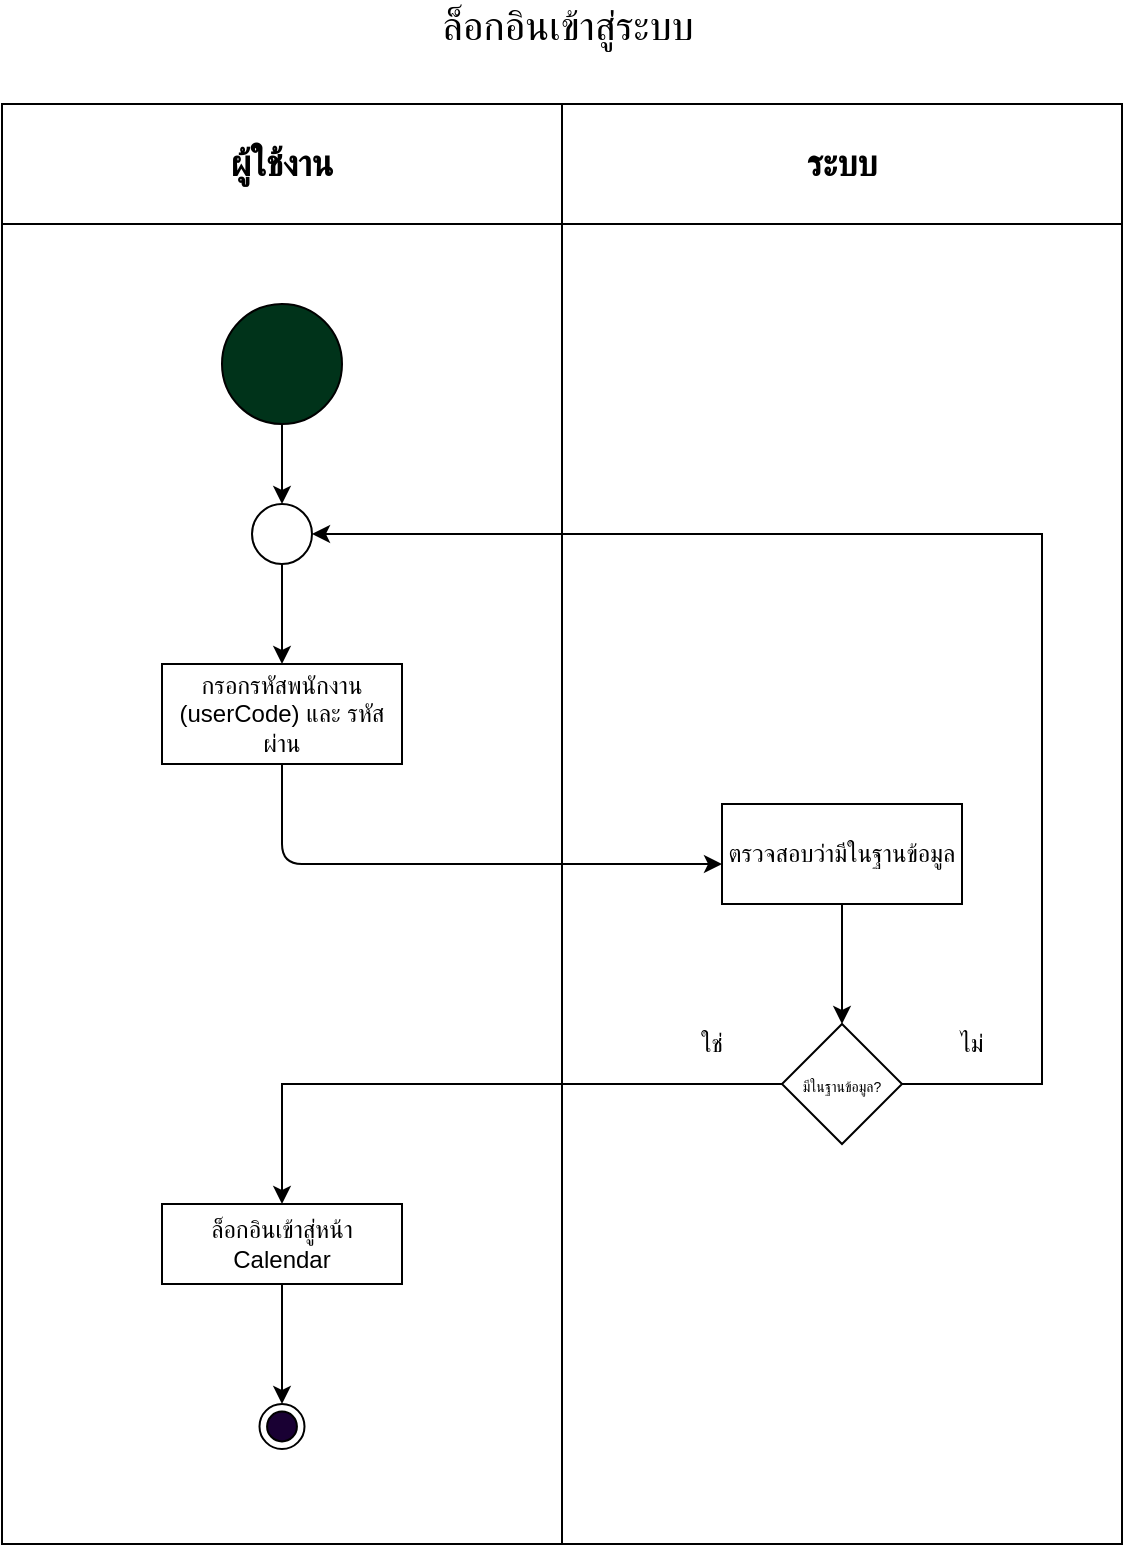 <mxfile version="15.1.4" type="github">
  <diagram id="xy2y00OZExUv7i6m-re5" name="Page-1">
    <mxGraphModel dx="1824" dy="834" grid="1" gridSize="10" guides="1" tooltips="1" connect="1" arrows="1" fold="1" page="1" pageScale="1" pageWidth="850" pageHeight="1100" math="0" shadow="0">
      <root>
        <mxCell id="0" />
        <mxCell id="1" parent="0" />
        <mxCell id="o8Gij-xZNaGj4_QO73di-31" value="" style="rounded=0;whiteSpace=wrap;html=1;" vertex="1" parent="1">
          <mxGeometry x="130" y="120" width="560" height="720" as="geometry" />
        </mxCell>
        <mxCell id="o8Gij-xZNaGj4_QO73di-33" value="" style="rounded=0;whiteSpace=wrap;html=1;" vertex="1" parent="1">
          <mxGeometry x="130" y="120" width="280" height="60" as="geometry" />
        </mxCell>
        <mxCell id="o8Gij-xZNaGj4_QO73di-34" value="" style="rounded=0;whiteSpace=wrap;html=1;" vertex="1" parent="1">
          <mxGeometry x="410" y="120" width="280" height="60" as="geometry" />
        </mxCell>
        <mxCell id="o8Gij-xZNaGj4_QO73di-35" value="&lt;font style=&quot;font-size: 18px&quot;&gt;&lt;b&gt;ผู้ใช้งาน&lt;/b&gt;&lt;/font&gt;" style="text;html=1;strokeColor=none;fillColor=none;align=center;verticalAlign=middle;whiteSpace=wrap;rounded=0;" vertex="1" parent="1">
          <mxGeometry x="225" y="140" width="90" height="20" as="geometry" />
        </mxCell>
        <mxCell id="o8Gij-xZNaGj4_QO73di-36" value="&lt;font style=&quot;font-size: 18px&quot;&gt;&lt;b&gt;ระบบ&lt;/b&gt;&lt;/font&gt;" style="text;html=1;strokeColor=none;fillColor=none;align=center;verticalAlign=middle;whiteSpace=wrap;rounded=0;" vertex="1" parent="1">
          <mxGeometry x="505" y="140" width="90" height="20" as="geometry" />
        </mxCell>
        <mxCell id="o8Gij-xZNaGj4_QO73di-40" value="" style="edgeStyle=orthogonalEdgeStyle;rounded=0;orthogonalLoop=1;jettySize=auto;html=1;entryX=0.5;entryY=0;entryDx=0;entryDy=0;" edge="1" parent="1" source="o8Gij-xZNaGj4_QO73di-37" target="o8Gij-xZNaGj4_QO73di-38">
          <mxGeometry relative="1" as="geometry" />
        </mxCell>
        <mxCell id="o8Gij-xZNaGj4_QO73di-37" value="" style="ellipse;whiteSpace=wrap;html=1;aspect=fixed;fillColor=#00331A;" vertex="1" parent="1">
          <mxGeometry x="240" y="220" width="60" height="60" as="geometry" />
        </mxCell>
        <mxCell id="o8Gij-xZNaGj4_QO73di-41" value="" style="edgeStyle=orthogonalEdgeStyle;rounded=0;orthogonalLoop=1;jettySize=auto;html=1;" edge="1" parent="1" source="o8Gij-xZNaGj4_QO73di-38" target="o8Gij-xZNaGj4_QO73di-39">
          <mxGeometry relative="1" as="geometry" />
        </mxCell>
        <mxCell id="o8Gij-xZNaGj4_QO73di-38" value="" style="ellipse;whiteSpace=wrap;html=1;aspect=fixed;fillColor=#FFFFFF;" vertex="1" parent="1">
          <mxGeometry x="255" y="320" width="30" height="30" as="geometry" />
        </mxCell>
        <mxCell id="o8Gij-xZNaGj4_QO73di-39" value="กรอกรหัสพนักงาน (userCode) และ รหัสผ่าน" style="rounded=0;whiteSpace=wrap;html=1;fillColor=#FFFFFF;" vertex="1" parent="1">
          <mxGeometry x="210" y="400" width="120" height="50" as="geometry" />
        </mxCell>
        <mxCell id="o8Gij-xZNaGj4_QO73di-43" value="" style="edgeStyle=segmentEdgeStyle;endArrow=classic;html=1;exitX=0.5;exitY=1;exitDx=0;exitDy=0;" edge="1" parent="1" source="o8Gij-xZNaGj4_QO73di-39" target="o8Gij-xZNaGj4_QO73di-45">
          <mxGeometry width="50" height="50" relative="1" as="geometry">
            <mxPoint x="370" y="560" as="sourcePoint" />
            <mxPoint x="370" y="500" as="targetPoint" />
            <Array as="points">
              <mxPoint x="270" y="500" />
            </Array>
          </mxGeometry>
        </mxCell>
        <mxCell id="o8Gij-xZNaGj4_QO73di-44" value="" style="endArrow=none;html=1;entryX=0;entryY=1;entryDx=0;entryDy=0;exitX=0.5;exitY=1;exitDx=0;exitDy=0;" edge="1" parent="1" source="o8Gij-xZNaGj4_QO73di-31" target="o8Gij-xZNaGj4_QO73di-34">
          <mxGeometry width="50" height="50" relative="1" as="geometry">
            <mxPoint x="370" y="330" as="sourcePoint" />
            <mxPoint x="420" y="280" as="targetPoint" />
            <Array as="points" />
          </mxGeometry>
        </mxCell>
        <mxCell id="o8Gij-xZNaGj4_QO73di-47" value="" style="edgeStyle=orthogonalEdgeStyle;rounded=0;orthogonalLoop=1;jettySize=auto;html=1;" edge="1" parent="1" source="o8Gij-xZNaGj4_QO73di-45" target="o8Gij-xZNaGj4_QO73di-46">
          <mxGeometry relative="1" as="geometry" />
        </mxCell>
        <mxCell id="o8Gij-xZNaGj4_QO73di-45" value="ตรวจสอบว่ามีในฐานข้อมูล" style="rounded=0;whiteSpace=wrap;html=1;fillColor=#FFFFFF;" vertex="1" parent="1">
          <mxGeometry x="490" y="470" width="120" height="50" as="geometry" />
        </mxCell>
        <mxCell id="o8Gij-xZNaGj4_QO73di-49" value="" style="edgeStyle=orthogonalEdgeStyle;rounded=0;orthogonalLoop=1;jettySize=auto;html=1;" edge="1" parent="1" source="o8Gij-xZNaGj4_QO73di-46" target="o8Gij-xZNaGj4_QO73di-38">
          <mxGeometry relative="1" as="geometry">
            <mxPoint x="425" y="335" as="targetPoint" />
            <Array as="points">
              <mxPoint x="650" y="610" />
              <mxPoint x="650" y="335" />
            </Array>
          </mxGeometry>
        </mxCell>
        <mxCell id="o8Gij-xZNaGj4_QO73di-54" value="" style="edgeStyle=orthogonalEdgeStyle;rounded=0;orthogonalLoop=1;jettySize=auto;html=1;" edge="1" parent="1" source="o8Gij-xZNaGj4_QO73di-46" target="o8Gij-xZNaGj4_QO73di-52">
          <mxGeometry relative="1" as="geometry">
            <mxPoint x="270" y="650.029" as="targetPoint" />
          </mxGeometry>
        </mxCell>
        <mxCell id="o8Gij-xZNaGj4_QO73di-46" value="&lt;font style=&quot;font-size: 7px&quot;&gt;มีในฐานข้อมูล?&lt;/font&gt;" style="rhombus;whiteSpace=wrap;html=1;fillColor=#FFFFFF;" vertex="1" parent="1">
          <mxGeometry x="520" y="580" width="60" height="60" as="geometry" />
        </mxCell>
        <mxCell id="o8Gij-xZNaGj4_QO73di-50" value="ไม่" style="text;html=1;strokeColor=none;fillColor=none;align=center;verticalAlign=middle;whiteSpace=wrap;rounded=0;" vertex="1" parent="1">
          <mxGeometry x="595" y="580" width="40" height="20" as="geometry" />
        </mxCell>
        <mxCell id="o8Gij-xZNaGj4_QO73di-58" value="" style="edgeStyle=orthogonalEdgeStyle;rounded=0;orthogonalLoop=1;jettySize=auto;html=1;entryX=0.5;entryY=0;entryDx=0;entryDy=0;" edge="1" parent="1" source="o8Gij-xZNaGj4_QO73di-52" target="o8Gij-xZNaGj4_QO73di-56">
          <mxGeometry relative="1" as="geometry" />
        </mxCell>
        <mxCell id="o8Gij-xZNaGj4_QO73di-52" value="ล็อกอินเข้าสู่หน้า Calendar" style="rounded=0;whiteSpace=wrap;html=1;fillColor=#FFFFFF;" vertex="1" parent="1">
          <mxGeometry x="210" y="670" width="120" height="40" as="geometry" />
        </mxCell>
        <mxCell id="o8Gij-xZNaGj4_QO73di-55" value="ใช่" style="text;html=1;strokeColor=none;fillColor=none;align=center;verticalAlign=middle;whiteSpace=wrap;rounded=0;" vertex="1" parent="1">
          <mxGeometry x="465" y="580" width="40" height="20" as="geometry" />
        </mxCell>
        <mxCell id="o8Gij-xZNaGj4_QO73di-56" value="" style="ellipse;whiteSpace=wrap;html=1;aspect=fixed;fillColor=#FFFFFF;" vertex="1" parent="1">
          <mxGeometry x="258.75" y="770" width="22.5" height="22.5" as="geometry" />
        </mxCell>
        <mxCell id="o8Gij-xZNaGj4_QO73di-57" value="" style="ellipse;whiteSpace=wrap;html=1;aspect=fixed;fillColor=#190033;" vertex="1" parent="1">
          <mxGeometry x="262.54" y="773.79" width="14.92" height="14.92" as="geometry" />
        </mxCell>
        <mxCell id="o8Gij-xZNaGj4_QO73di-59" value="&lt;font style=&quot;font-size: 20px&quot;&gt;ล็อกอินเข้าสู่ระบบ&lt;/font&gt;" style="text;html=1;strokeColor=none;fillColor=none;align=center;verticalAlign=middle;whiteSpace=wrap;rounded=0;" vertex="1" parent="1">
          <mxGeometry x="262.54" y="70" width="300" height="20" as="geometry" />
        </mxCell>
      </root>
    </mxGraphModel>
  </diagram>
</mxfile>
